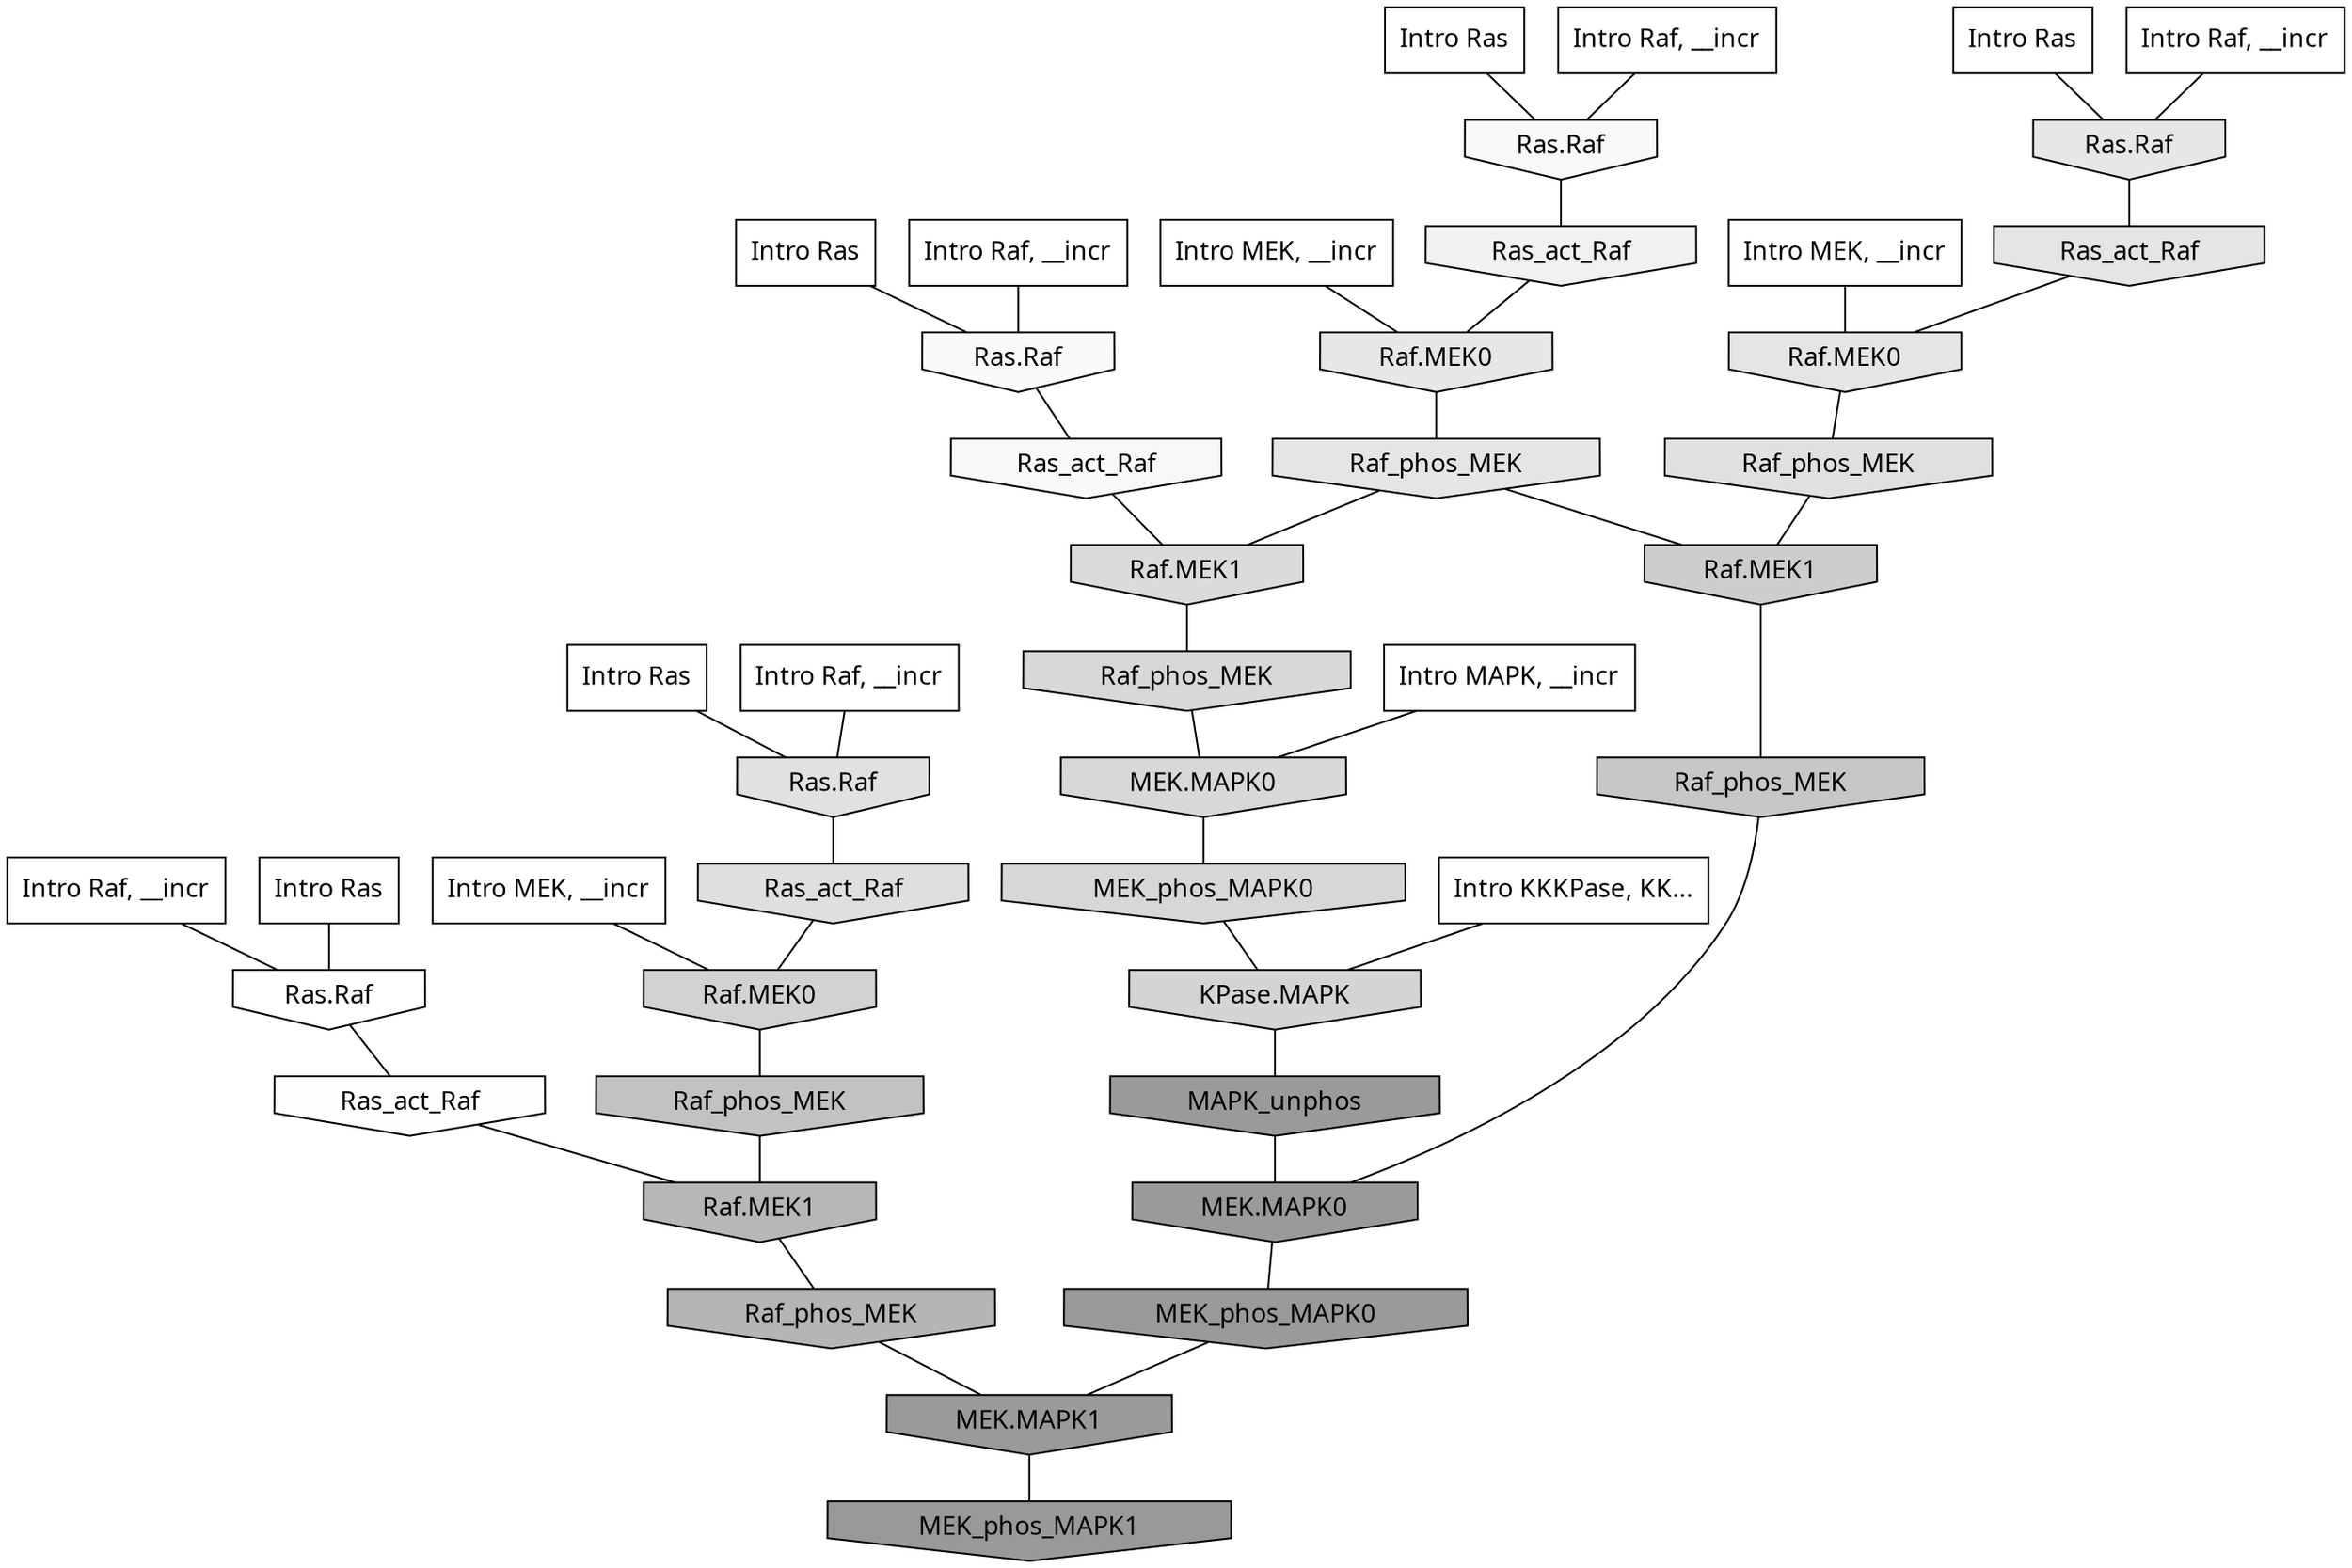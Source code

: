 digraph G{
  rankdir="TB";
  ranksep=0.30;
  node [fontname="CMU Serif"];
  edge [fontname="CMU Serif"];
  
  1 [label="Intro Ras", shape=rectangle, style=filled, fillcolor="0.000 0.000 1.000"]
  
  2 [label="Intro Ras", shape=rectangle, style=filled, fillcolor="0.000 0.000 1.000"]
  
  3 [label="Intro Ras", shape=rectangle, style=filled, fillcolor="0.000 0.000 1.000"]
  
  9 [label="Intro Ras", shape=rectangle, style=filled, fillcolor="0.000 0.000 1.000"]
  
  87 [label="Intro Ras", shape=rectangle, style=filled, fillcolor="0.000 0.000 1.000"]
  
  138 [label="Intro Raf, __incr", shape=rectangle, style=filled, fillcolor="0.000 0.000 1.000"]
  
  551 [label="Intro Raf, __incr", shape=rectangle, style=filled, fillcolor="0.000 0.000 1.000"]
  
  579 [label="Intro Raf, __incr", shape=rectangle, style=filled, fillcolor="0.000 0.000 1.000"]
  
  641 [label="Intro Raf, __incr", shape=rectangle, style=filled, fillcolor="0.000 0.000 1.000"]
  
  965 [label="Intro Raf, __incr", shape=rectangle, style=filled, fillcolor="0.000 0.000 1.000"]
  
  1177 [label="Intro MEK, __incr", shape=rectangle, style=filled, fillcolor="0.000 0.000 1.000"]
  
  1701 [label="Intro MEK, __incr", shape=rectangle, style=filled, fillcolor="0.000 0.000 1.000"]
  
  1801 [label="Intro MEK, __incr", shape=rectangle, style=filled, fillcolor="0.000 0.000 1.000"]
  
  2827 [label="Intro MAPK, __incr", shape=rectangle, style=filled, fillcolor="0.000 0.000 1.000"]
  
  3146 [label="Intro KKKPase, KK...", shape=rectangle, style=filled, fillcolor="0.000 0.000 1.000"]
  
  3240 [label="Ras.Raf", shape=invhouse, style=filled, fillcolor="0.000 0.000 1.000"]
  
  3367 [label="Ras_act_Raf", shape=invhouse, style=filled, fillcolor="0.000 0.000 0.994"]
  
  3547 [label="Ras.Raf", shape=invhouse, style=filled, fillcolor="0.000 0.000 0.979"]
  
  3668 [label="Ras.Raf", shape=invhouse, style=filled, fillcolor="0.000 0.000 0.971"]
  
  3705 [label="Ras_act_Raf", shape=invhouse, style=filled, fillcolor="0.000 0.000 0.969"]
  
  4357 [label="Ras_act_Raf", shape=invhouse, style=filled, fillcolor="0.000 0.000 0.943"]
  
  5498 [label="Ras.Raf", shape=invhouse, style=filled, fillcolor="0.000 0.000 0.903"]
  
  5512 [label="Raf.MEK0", shape=invhouse, style=filled, fillcolor="0.000 0.000 0.903"]
  
  5756 [label="Ras_act_Raf", shape=invhouse, style=filled, fillcolor="0.000 0.000 0.895"]
  
  5758 [label="Raf.MEK0", shape=invhouse, style=filled, fillcolor="0.000 0.000 0.895"]
  
  5764 [label="Raf_phos_MEK", shape=invhouse, style=filled, fillcolor="0.000 0.000 0.895"]
  
  6231 [label="Ras.Raf", shape=invhouse, style=filled, fillcolor="0.000 0.000 0.881"]
  
  6401 [label="Raf_phos_MEK", shape=invhouse, style=filled, fillcolor="0.000 0.000 0.877"]
  
  6528 [label="Ras_act_Raf", shape=invhouse, style=filled, fillcolor="0.000 0.000 0.874"]
  
  7345 [label="Raf.MEK1", shape=invhouse, style=filled, fillcolor="0.000 0.000 0.858"]
  
  8093 [label="Raf_phos_MEK", shape=invhouse, style=filled, fillcolor="0.000 0.000 0.844"]
  
  8098 [label="MEK.MAPK0", shape=invhouse, style=filled, fillcolor="0.000 0.000 0.844"]
  
  8176 [label="MEK_phos_MAPK0", shape=invhouse, style=filled, fillcolor="0.000 0.000 0.843"]
  
  8782 [label="KPase.MAPK", shape=invhouse, style=filled, fillcolor="0.000 0.000 0.832"]
  
  9367 [label="Raf.MEK0", shape=invhouse, style=filled, fillcolor="0.000 0.000 0.823"]
  
  11049 [label="Raf.MEK1", shape=invhouse, style=filled, fillcolor="0.000 0.000 0.803"]
  
  13292 [label="Raf_phos_MEK", shape=invhouse, style=filled, fillcolor="0.000 0.000 0.781"]
  
  15784 [label="Raf_phos_MEK", shape=invhouse, style=filled, fillcolor="0.000 0.000 0.759"]
  
  18192 [label="Raf.MEK1", shape=invhouse, style=filled, fillcolor="0.000 0.000 0.718"]
  
  18634 [label="Raf_phos_MEK", shape=invhouse, style=filled, fillcolor="0.000 0.000 0.708"]
  
  21751 [label="MAPK_unphos", shape=invhouse, style=filled, fillcolor="0.000 0.000 0.604"]
  
  21752 [label="MEK.MAPK0", shape=invhouse, style=filled, fillcolor="0.000 0.000 0.604"]
  
  21767 [label="MEK_phos_MAPK0", shape=invhouse, style=filled, fillcolor="0.000 0.000 0.604"]
  
  21768 [label="MEK.MAPK1", shape=invhouse, style=filled, fillcolor="0.000 0.000 0.604"]
  
  21883 [label="MEK_phos_MAPK1", shape=invhouse, style=filled, fillcolor="0.000 0.000 0.600"]
  
  
  21768 -> 21883 [dir=none, color="0.000 0.000 0.000"] 
  21767 -> 21768 [dir=none, color="0.000 0.000 0.000"] 
  21752 -> 21767 [dir=none, color="0.000 0.000 0.000"] 
  21751 -> 21752 [dir=none, color="0.000 0.000 0.000"] 
  18634 -> 21768 [dir=none, color="0.000 0.000 0.000"] 
  18192 -> 18634 [dir=none, color="0.000 0.000 0.000"] 
  15784 -> 18192 [dir=none, color="0.000 0.000 0.000"] 
  13292 -> 21752 [dir=none, color="0.000 0.000 0.000"] 
  11049 -> 13292 [dir=none, color="0.000 0.000 0.000"] 
  9367 -> 15784 [dir=none, color="0.000 0.000 0.000"] 
  8782 -> 21751 [dir=none, color="0.000 0.000 0.000"] 
  8176 -> 8782 [dir=none, color="0.000 0.000 0.000"] 
  8098 -> 8176 [dir=none, color="0.000 0.000 0.000"] 
  8093 -> 8098 [dir=none, color="0.000 0.000 0.000"] 
  7345 -> 8093 [dir=none, color="0.000 0.000 0.000"] 
  6528 -> 9367 [dir=none, color="0.000 0.000 0.000"] 
  6401 -> 11049 [dir=none, color="0.000 0.000 0.000"] 
  6231 -> 6528 [dir=none, color="0.000 0.000 0.000"] 
  5764 -> 7345 [dir=none, color="0.000 0.000 0.000"] 
  5764 -> 11049 [dir=none, color="0.000 0.000 0.000"] 
  5758 -> 6401 [dir=none, color="0.000 0.000 0.000"] 
  5756 -> 5758 [dir=none, color="0.000 0.000 0.000"] 
  5512 -> 5764 [dir=none, color="0.000 0.000 0.000"] 
  5498 -> 5756 [dir=none, color="0.000 0.000 0.000"] 
  4357 -> 5512 [dir=none, color="0.000 0.000 0.000"] 
  3705 -> 7345 [dir=none, color="0.000 0.000 0.000"] 
  3668 -> 4357 [dir=none, color="0.000 0.000 0.000"] 
  3547 -> 3705 [dir=none, color="0.000 0.000 0.000"] 
  3367 -> 18192 [dir=none, color="0.000 0.000 0.000"] 
  3240 -> 3367 [dir=none, color="0.000 0.000 0.000"] 
  3146 -> 8782 [dir=none, color="0.000 0.000 0.000"] 
  2827 -> 8098 [dir=none, color="0.000 0.000 0.000"] 
  1801 -> 5758 [dir=none, color="0.000 0.000 0.000"] 
  1701 -> 9367 [dir=none, color="0.000 0.000 0.000"] 
  1177 -> 5512 [dir=none, color="0.000 0.000 0.000"] 
  965 -> 3547 [dir=none, color="0.000 0.000 0.000"] 
  641 -> 5498 [dir=none, color="0.000 0.000 0.000"] 
  579 -> 3240 [dir=none, color="0.000 0.000 0.000"] 
  551 -> 3668 [dir=none, color="0.000 0.000 0.000"] 
  138 -> 6231 [dir=none, color="0.000 0.000 0.000"] 
  87 -> 6231 [dir=none, color="0.000 0.000 0.000"] 
  9 -> 3668 [dir=none, color="0.000 0.000 0.000"] 
  3 -> 3547 [dir=none, color="0.000 0.000 0.000"] 
  2 -> 5498 [dir=none, color="0.000 0.000 0.000"] 
  1 -> 3240 [dir=none, color="0.000 0.000 0.000"] 
  
  }
